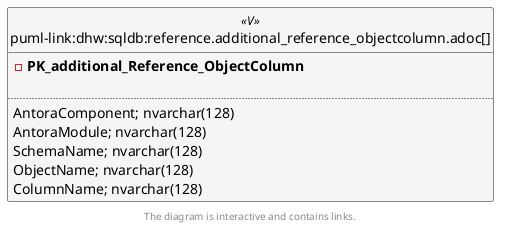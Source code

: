 @startuml
left to right direction
'top to bottom direction
hide circle
'avoide "." issues:
set namespaceSeparator none


skinparam class {
  BackgroundColor White
  BackgroundColor<<FN>> Yellow
  BackgroundColor<<FS>> Yellow
  BackgroundColor<<FT>> LightGray
  BackgroundColor<<IF>> Yellow
  BackgroundColor<<IS>> Yellow
  BackgroundColor<<P>> Aqua
  BackgroundColor<<PC>> Aqua
  BackgroundColor<<SN>> Yellow
  BackgroundColor<<SO>> SlateBlue
  BackgroundColor<<TF>> LightGray
  BackgroundColor<<TR>> Tomato
  BackgroundColor<<U>> White
  BackgroundColor<<V>> WhiteSmoke
  BackgroundColor<<X>> Aqua
  BackgroundColor<<external>> AliceBlue
}


entity "puml-link:dhw:sqldb:reference.additional_reference_objectcolumn.adoc[]" as reference.additional_Reference_ObjectColumn << V >> {
- **PK_additional_Reference_ObjectColumn**

..
AntoraComponent; nvarchar(128)
AntoraModule; nvarchar(128)
SchemaName; nvarchar(128)
ObjectName; nvarchar(128)
ColumnName; nvarchar(128)
}

footer The diagram is interactive and contains links.
@enduml

